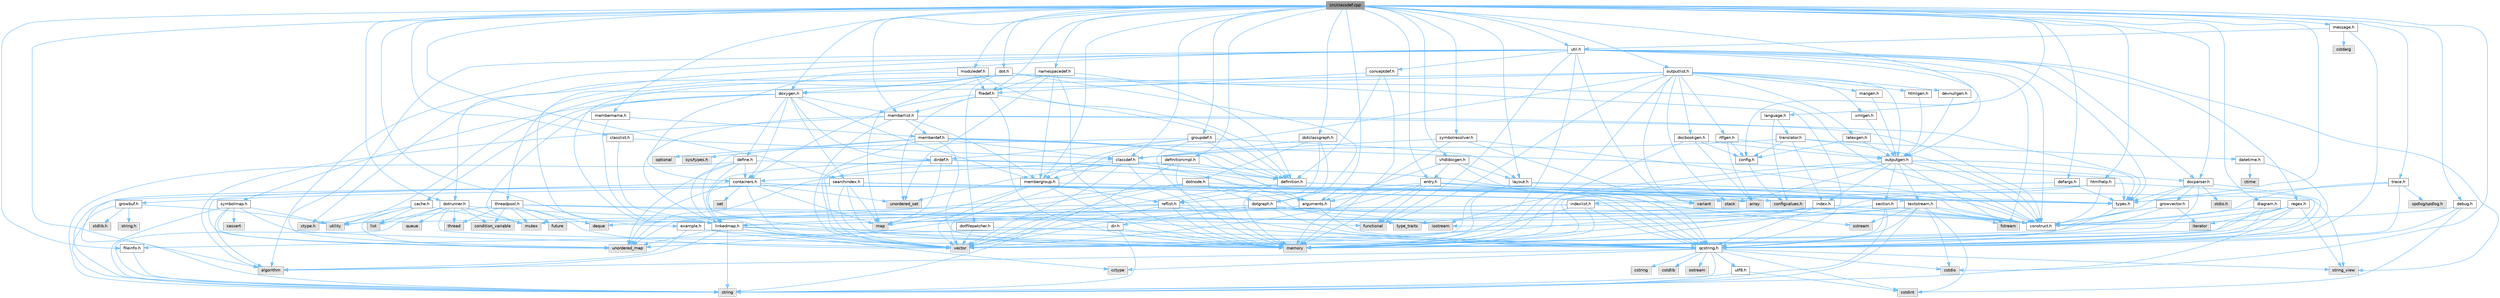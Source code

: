 digraph "src/classdef.cpp"
{
 // INTERACTIVE_SVG=YES
 // LATEX_PDF_SIZE
  bgcolor="transparent";
  edge [fontname=Helvetica,fontsize=10,labelfontname=Helvetica,labelfontsize=10];
  node [fontname=Helvetica,fontsize=10,shape=box,height=0.2,width=0.4];
  Node1 [id="Node000001",label="src/classdef.cpp",height=0.2,width=0.4,color="gray40", fillcolor="grey60", style="filled", fontcolor="black",tooltip=" "];
  Node1 -> Node2 [id="edge1_Node000001_Node000002",color="steelblue1",style="solid",tooltip=" "];
  Node2 [id="Node000002",label="cstdio",height=0.2,width=0.4,color="grey60", fillcolor="#E0E0E0", style="filled",tooltip=" "];
  Node1 -> Node3 [id="edge2_Node000001_Node000003",color="steelblue1",style="solid",tooltip=" "];
  Node3 [id="Node000003",label="algorithm",height=0.2,width=0.4,color="grey60", fillcolor="#E0E0E0", style="filled",tooltip=" "];
  Node1 -> Node4 [id="edge3_Node000001_Node000004",color="steelblue1",style="solid",tooltip=" "];
  Node4 [id="Node000004",label="types.h",height=0.2,width=0.4,color="grey40", fillcolor="white", style="filled",URL="$d9/d49/types_8h.html",tooltip="This file contains a number of basic enums and types."];
  Node4 -> Node5 [id="edge4_Node000004_Node000005",color="steelblue1",style="solid",tooltip=" "];
  Node5 [id="Node000005",label="qcstring.h",height=0.2,width=0.4,color="grey40", fillcolor="white", style="filled",URL="$d7/d5c/qcstring_8h.html",tooltip=" "];
  Node5 -> Node6 [id="edge5_Node000005_Node000006",color="steelblue1",style="solid",tooltip=" "];
  Node6 [id="Node000006",label="string",height=0.2,width=0.4,color="grey60", fillcolor="#E0E0E0", style="filled",tooltip=" "];
  Node5 -> Node7 [id="edge6_Node000005_Node000007",color="steelblue1",style="solid",tooltip=" "];
  Node7 [id="Node000007",label="string_view",height=0.2,width=0.4,color="grey60", fillcolor="#E0E0E0", style="filled",tooltip=" "];
  Node5 -> Node3 [id="edge7_Node000005_Node000003",color="steelblue1",style="solid",tooltip=" "];
  Node5 -> Node8 [id="edge8_Node000005_Node000008",color="steelblue1",style="solid",tooltip=" "];
  Node8 [id="Node000008",label="cctype",height=0.2,width=0.4,color="grey60", fillcolor="#E0E0E0", style="filled",tooltip=" "];
  Node5 -> Node9 [id="edge9_Node000005_Node000009",color="steelblue1",style="solid",tooltip=" "];
  Node9 [id="Node000009",label="cstring",height=0.2,width=0.4,color="grey60", fillcolor="#E0E0E0", style="filled",tooltip=" "];
  Node5 -> Node2 [id="edge10_Node000005_Node000002",color="steelblue1",style="solid",tooltip=" "];
  Node5 -> Node10 [id="edge11_Node000005_Node000010",color="steelblue1",style="solid",tooltip=" "];
  Node10 [id="Node000010",label="cstdlib",height=0.2,width=0.4,color="grey60", fillcolor="#E0E0E0", style="filled",tooltip=" "];
  Node5 -> Node11 [id="edge12_Node000005_Node000011",color="steelblue1",style="solid",tooltip=" "];
  Node11 [id="Node000011",label="cstdint",height=0.2,width=0.4,color="grey60", fillcolor="#E0E0E0", style="filled",tooltip=" "];
  Node5 -> Node12 [id="edge13_Node000005_Node000012",color="steelblue1",style="solid",tooltip=" "];
  Node12 [id="Node000012",label="ostream",height=0.2,width=0.4,color="grey60", fillcolor="#E0E0E0", style="filled",tooltip=" "];
  Node5 -> Node13 [id="edge14_Node000005_Node000013",color="steelblue1",style="solid",tooltip=" "];
  Node13 [id="Node000013",label="utf8.h",height=0.2,width=0.4,color="grey40", fillcolor="white", style="filled",URL="$db/d7c/utf8_8h.html",tooltip="Various UTF8 related helper functions."];
  Node13 -> Node11 [id="edge15_Node000013_Node000011",color="steelblue1",style="solid",tooltip=" "];
  Node13 -> Node6 [id="edge16_Node000013_Node000006",color="steelblue1",style="solid",tooltip=" "];
  Node1 -> Node14 [id="edge17_Node000001_Node000014",color="steelblue1",style="solid",tooltip=" "];
  Node14 [id="Node000014",label="classdef.h",height=0.2,width=0.4,color="grey40", fillcolor="white", style="filled",URL="$d1/da6/classdef_8h.html",tooltip=" "];
  Node14 -> Node15 [id="edge18_Node000014_Node000015",color="steelblue1",style="solid",tooltip=" "];
  Node15 [id="Node000015",label="memory",height=0.2,width=0.4,color="grey60", fillcolor="#E0E0E0", style="filled",tooltip=" "];
  Node14 -> Node16 [id="edge19_Node000014_Node000016",color="steelblue1",style="solid",tooltip=" "];
  Node16 [id="Node000016",label="vector",height=0.2,width=0.4,color="grey60", fillcolor="#E0E0E0", style="filled",tooltip=" "];
  Node14 -> Node17 [id="edge20_Node000014_Node000017",color="steelblue1",style="solid",tooltip=" "];
  Node17 [id="Node000017",label="unordered_set",height=0.2,width=0.4,color="grey60", fillcolor="#E0E0E0", style="filled",tooltip=" "];
  Node14 -> Node18 [id="edge21_Node000014_Node000018",color="steelblue1",style="solid",tooltip=" "];
  Node18 [id="Node000018",label="containers.h",height=0.2,width=0.4,color="grey40", fillcolor="white", style="filled",URL="$d5/d75/containers_8h.html",tooltip=" "];
  Node18 -> Node16 [id="edge22_Node000018_Node000016",color="steelblue1",style="solid",tooltip=" "];
  Node18 -> Node6 [id="edge23_Node000018_Node000006",color="steelblue1",style="solid",tooltip=" "];
  Node18 -> Node7 [id="edge24_Node000018_Node000007",color="steelblue1",style="solid",tooltip=" "];
  Node18 -> Node19 [id="edge25_Node000018_Node000019",color="steelblue1",style="solid",tooltip=" "];
  Node19 [id="Node000019",label="set",height=0.2,width=0.4,color="grey60", fillcolor="#E0E0E0", style="filled",tooltip=" "];
  Node18 -> Node20 [id="edge26_Node000018_Node000020",color="steelblue1",style="solid",tooltip=" "];
  Node20 [id="Node000020",label="map",height=0.2,width=0.4,color="grey60", fillcolor="#E0E0E0", style="filled",tooltip=" "];
  Node18 -> Node17 [id="edge27_Node000018_Node000017",color="steelblue1",style="solid",tooltip=" "];
  Node18 -> Node21 [id="edge28_Node000018_Node000021",color="steelblue1",style="solid",tooltip=" "];
  Node21 [id="Node000021",label="unordered_map",height=0.2,width=0.4,color="grey60", fillcolor="#E0E0E0", style="filled",tooltip=" "];
  Node18 -> Node22 [id="edge29_Node000018_Node000022",color="steelblue1",style="solid",tooltip=" "];
  Node22 [id="Node000022",label="stack",height=0.2,width=0.4,color="grey60", fillcolor="#E0E0E0", style="filled",tooltip=" "];
  Node14 -> Node23 [id="edge30_Node000014_Node000023",color="steelblue1",style="solid",tooltip=" "];
  Node23 [id="Node000023",label="definition.h",height=0.2,width=0.4,color="grey40", fillcolor="white", style="filled",URL="$df/da1/definition_8h.html",tooltip=" "];
  Node23 -> Node16 [id="edge31_Node000023_Node000016",color="steelblue1",style="solid",tooltip=" "];
  Node23 -> Node4 [id="edge32_Node000023_Node000004",color="steelblue1",style="solid",tooltip=" "];
  Node23 -> Node24 [id="edge33_Node000023_Node000024",color="steelblue1",style="solid",tooltip=" "];
  Node24 [id="Node000024",label="reflist.h",height=0.2,width=0.4,color="grey40", fillcolor="white", style="filled",URL="$d1/d02/reflist_8h.html",tooltip=" "];
  Node24 -> Node16 [id="edge34_Node000024_Node000016",color="steelblue1",style="solid",tooltip=" "];
  Node24 -> Node21 [id="edge35_Node000024_Node000021",color="steelblue1",style="solid",tooltip=" "];
  Node24 -> Node15 [id="edge36_Node000024_Node000015",color="steelblue1",style="solid",tooltip=" "];
  Node24 -> Node5 [id="edge37_Node000024_Node000005",color="steelblue1",style="solid",tooltip=" "];
  Node24 -> Node25 [id="edge38_Node000024_Node000025",color="steelblue1",style="solid",tooltip=" "];
  Node25 [id="Node000025",label="linkedmap.h",height=0.2,width=0.4,color="grey40", fillcolor="white", style="filled",URL="$da/de1/linkedmap_8h.html",tooltip=" "];
  Node25 -> Node21 [id="edge39_Node000025_Node000021",color="steelblue1",style="solid",tooltip=" "];
  Node25 -> Node16 [id="edge40_Node000025_Node000016",color="steelblue1",style="solid",tooltip=" "];
  Node25 -> Node15 [id="edge41_Node000025_Node000015",color="steelblue1",style="solid",tooltip=" "];
  Node25 -> Node6 [id="edge42_Node000025_Node000006",color="steelblue1",style="solid",tooltip=" "];
  Node25 -> Node3 [id="edge43_Node000025_Node000003",color="steelblue1",style="solid",tooltip=" "];
  Node25 -> Node8 [id="edge44_Node000025_Node000008",color="steelblue1",style="solid",tooltip=" "];
  Node25 -> Node5 [id="edge45_Node000025_Node000005",color="steelblue1",style="solid",tooltip=" "];
  Node24 -> Node26 [id="edge46_Node000024_Node000026",color="steelblue1",style="solid",tooltip=" "];
  Node26 [id="Node000026",label="construct.h",height=0.2,width=0.4,color="grey40", fillcolor="white", style="filled",URL="$d7/dfc/construct_8h.html",tooltip=" "];
  Node23 -> Node26 [id="edge47_Node000023_Node000026",color="steelblue1",style="solid",tooltip=" "];
  Node14 -> Node27 [id="edge48_Node000014_Node000027",color="steelblue1",style="solid",tooltip=" "];
  Node27 [id="Node000027",label="arguments.h",height=0.2,width=0.4,color="grey40", fillcolor="white", style="filled",URL="$df/d9b/arguments_8h.html",tooltip=" "];
  Node27 -> Node16 [id="edge49_Node000027_Node000016",color="steelblue1",style="solid",tooltip=" "];
  Node27 -> Node5 [id="edge50_Node000027_Node000005",color="steelblue1",style="solid",tooltip=" "];
  Node14 -> Node28 [id="edge51_Node000014_Node000028",color="steelblue1",style="solid",tooltip=" "];
  Node28 [id="Node000028",label="membergroup.h",height=0.2,width=0.4,color="grey40", fillcolor="white", style="filled",URL="$d9/d11/membergroup_8h.html",tooltip=" "];
  Node28 -> Node16 [id="edge52_Node000028_Node000016",color="steelblue1",style="solid",tooltip=" "];
  Node28 -> Node20 [id="edge53_Node000028_Node000020",color="steelblue1",style="solid",tooltip=" "];
  Node28 -> Node15 [id="edge54_Node000028_Node000015",color="steelblue1",style="solid",tooltip=" "];
  Node28 -> Node4 [id="edge55_Node000028_Node000004",color="steelblue1",style="solid",tooltip=" "];
  Node28 -> Node24 [id="edge56_Node000028_Node000024",color="steelblue1",style="solid",tooltip=" "];
  Node14 -> Node29 [id="edge57_Node000014_Node000029",color="steelblue1",style="solid",tooltip=" "];
  Node29 [id="Node000029",label="configvalues.h",height=0.2,width=0.4,color="grey60", fillcolor="#E0E0E0", style="filled",tooltip=" "];
  Node1 -> Node30 [id="edge58_Node000001_Node000030",color="steelblue1",style="solid",tooltip=" "];
  Node30 [id="Node000030",label="classlist.h",height=0.2,width=0.4,color="grey40", fillcolor="white", style="filled",URL="$d2/df8/classlist_8h.html",tooltip=" "];
  Node30 -> Node25 [id="edge59_Node000030_Node000025",color="steelblue1",style="solid",tooltip=" "];
  Node30 -> Node14 [id="edge60_Node000030_Node000014",color="steelblue1",style="solid",tooltip=" "];
  Node1 -> Node31 [id="edge61_Node000001_Node000031",color="steelblue1",style="solid",tooltip=" "];
  Node31 [id="Node000031",label="entry.h",height=0.2,width=0.4,color="grey40", fillcolor="white", style="filled",URL="$d1/dc6/entry_8h.html",tooltip=" "];
  Node31 -> Node16 [id="edge62_Node000031_Node000016",color="steelblue1",style="solid",tooltip=" "];
  Node31 -> Node15 [id="edge63_Node000031_Node000015",color="steelblue1",style="solid",tooltip=" "];
  Node31 -> Node32 [id="edge64_Node000031_Node000032",color="steelblue1",style="solid",tooltip=" "];
  Node32 [id="Node000032",label="sstream",height=0.2,width=0.4,color="grey60", fillcolor="#E0E0E0", style="filled",tooltip=" "];
  Node31 -> Node33 [id="edge65_Node000031_Node000033",color="steelblue1",style="solid",tooltip=" "];
  Node33 [id="Node000033",label="functional",height=0.2,width=0.4,color="grey60", fillcolor="#E0E0E0", style="filled",tooltip=" "];
  Node31 -> Node4 [id="edge66_Node000031_Node000004",color="steelblue1",style="solid",tooltip=" "];
  Node31 -> Node27 [id="edge67_Node000031_Node000027",color="steelblue1",style="solid",tooltip=" "];
  Node31 -> Node24 [id="edge68_Node000031_Node000024",color="steelblue1",style="solid",tooltip=" "];
  Node31 -> Node34 [id="edge69_Node000031_Node000034",color="steelblue1",style="solid",tooltip=" "];
  Node34 [id="Node000034",label="textstream.h",height=0.2,width=0.4,color="grey40", fillcolor="white", style="filled",URL="$d4/d7d/textstream_8h.html",tooltip=" "];
  Node34 -> Node6 [id="edge70_Node000034_Node000006",color="steelblue1",style="solid",tooltip=" "];
  Node34 -> Node35 [id="edge71_Node000034_Node000035",color="steelblue1",style="solid",tooltip=" "];
  Node35 [id="Node000035",label="iostream",height=0.2,width=0.4,color="grey60", fillcolor="#E0E0E0", style="filled",tooltip=" "];
  Node34 -> Node32 [id="edge72_Node000034_Node000032",color="steelblue1",style="solid",tooltip=" "];
  Node34 -> Node11 [id="edge73_Node000034_Node000011",color="steelblue1",style="solid",tooltip=" "];
  Node34 -> Node2 [id="edge74_Node000034_Node000002",color="steelblue1",style="solid",tooltip=" "];
  Node34 -> Node36 [id="edge75_Node000034_Node000036",color="steelblue1",style="solid",tooltip=" "];
  Node36 [id="Node000036",label="fstream",height=0.2,width=0.4,color="grey60", fillcolor="#E0E0E0", style="filled",tooltip=" "];
  Node34 -> Node37 [id="edge76_Node000034_Node000037",color="steelblue1",style="solid",tooltip=" "];
  Node37 [id="Node000037",label="type_traits",height=0.2,width=0.4,color="grey60", fillcolor="#E0E0E0", style="filled",tooltip=" "];
  Node34 -> Node5 [id="edge77_Node000034_Node000005",color="steelblue1",style="solid",tooltip=" "];
  Node34 -> Node26 [id="edge78_Node000034_Node000026",color="steelblue1",style="solid",tooltip=" "];
  Node31 -> Node29 [id="edge79_Node000031_Node000029",color="steelblue1",style="solid",tooltip=" "];
  Node1 -> Node38 [id="edge80_Node000001_Node000038",color="steelblue1",style="solid",tooltip=" "];
  Node38 [id="Node000038",label="doxygen.h",height=0.2,width=0.4,color="grey40", fillcolor="white", style="filled",URL="$d1/da1/doxygen_8h.html",tooltip=" "];
  Node38 -> Node39 [id="edge81_Node000038_Node000039",color="steelblue1",style="solid",tooltip=" "];
  Node39 [id="Node000039",label="mutex",height=0.2,width=0.4,color="grey60", fillcolor="#E0E0E0", style="filled",tooltip=" "];
  Node38 -> Node18 [id="edge82_Node000038_Node000018",color="steelblue1",style="solid",tooltip=" "];
  Node38 -> Node28 [id="edge83_Node000038_Node000028",color="steelblue1",style="solid",tooltip=" "];
  Node38 -> Node40 [id="edge84_Node000038_Node000040",color="steelblue1",style="solid",tooltip=" "];
  Node40 [id="Node000040",label="dirdef.h",height=0.2,width=0.4,color="grey40", fillcolor="white", style="filled",URL="$d6/d15/dirdef_8h.html",tooltip=" "];
  Node40 -> Node16 [id="edge85_Node000040_Node000016",color="steelblue1",style="solid",tooltip=" "];
  Node40 -> Node20 [id="edge86_Node000040_Node000020",color="steelblue1",style="solid",tooltip=" "];
  Node40 -> Node5 [id="edge87_Node000040_Node000005",color="steelblue1",style="solid",tooltip=" "];
  Node40 -> Node25 [id="edge88_Node000040_Node000025",color="steelblue1",style="solid",tooltip=" "];
  Node40 -> Node23 [id="edge89_Node000040_Node000023",color="steelblue1",style="solid",tooltip=" "];
  Node38 -> Node41 [id="edge90_Node000038_Node000041",color="steelblue1",style="solid",tooltip=" "];
  Node41 [id="Node000041",label="memberlist.h",height=0.2,width=0.4,color="grey40", fillcolor="white", style="filled",URL="$dd/d78/memberlist_8h.html",tooltip=" "];
  Node41 -> Node16 [id="edge91_Node000041_Node000016",color="steelblue1",style="solid",tooltip=" "];
  Node41 -> Node3 [id="edge92_Node000041_Node000003",color="steelblue1",style="solid",tooltip=" "];
  Node41 -> Node42 [id="edge93_Node000041_Node000042",color="steelblue1",style="solid",tooltip=" "];
  Node42 [id="Node000042",label="memberdef.h",height=0.2,width=0.4,color="grey40", fillcolor="white", style="filled",URL="$d4/d46/memberdef_8h.html",tooltip=" "];
  Node42 -> Node16 [id="edge94_Node000042_Node000016",color="steelblue1",style="solid",tooltip=" "];
  Node42 -> Node15 [id="edge95_Node000042_Node000015",color="steelblue1",style="solid",tooltip=" "];
  Node42 -> Node43 [id="edge96_Node000042_Node000043",color="steelblue1",style="solid",tooltip=" "];
  Node43 [id="Node000043",label="optional",height=0.2,width=0.4,color="grey60", fillcolor="#E0E0E0", style="filled",tooltip=" "];
  Node42 -> Node44 [id="edge97_Node000042_Node000044",color="steelblue1",style="solid",tooltip=" "];
  Node44 [id="Node000044",label="sys/types.h",height=0.2,width=0.4,color="grey60", fillcolor="#E0E0E0", style="filled",tooltip=" "];
  Node42 -> Node4 [id="edge98_Node000042_Node000004",color="steelblue1",style="solid",tooltip=" "];
  Node42 -> Node23 [id="edge99_Node000042_Node000023",color="steelblue1",style="solid",tooltip=" "];
  Node42 -> Node27 [id="edge100_Node000042_Node000027",color="steelblue1",style="solid",tooltip=" "];
  Node42 -> Node14 [id="edge101_Node000042_Node000014",color="steelblue1",style="solid",tooltip=" "];
  Node41 -> Node25 [id="edge102_Node000041_Node000025",color="steelblue1",style="solid",tooltip=" "];
  Node41 -> Node4 [id="edge103_Node000041_Node000004",color="steelblue1",style="solid",tooltip=" "];
  Node41 -> Node28 [id="edge104_Node000041_Node000028",color="steelblue1",style="solid",tooltip=" "];
  Node41 -> Node26 [id="edge105_Node000041_Node000026",color="steelblue1",style="solid",tooltip=" "];
  Node38 -> Node45 [id="edge106_Node000038_Node000045",color="steelblue1",style="solid",tooltip=" "];
  Node45 [id="Node000045",label="define.h",height=0.2,width=0.4,color="grey40", fillcolor="white", style="filled",URL="$df/d67/define_8h.html",tooltip=" "];
  Node45 -> Node16 [id="edge107_Node000045_Node000016",color="steelblue1",style="solid",tooltip=" "];
  Node45 -> Node15 [id="edge108_Node000045_Node000015",color="steelblue1",style="solid",tooltip=" "];
  Node45 -> Node6 [id="edge109_Node000045_Node000006",color="steelblue1",style="solid",tooltip=" "];
  Node45 -> Node21 [id="edge110_Node000045_Node000021",color="steelblue1",style="solid",tooltip=" "];
  Node45 -> Node5 [id="edge111_Node000045_Node000005",color="steelblue1",style="solid",tooltip=" "];
  Node45 -> Node18 [id="edge112_Node000045_Node000018",color="steelblue1",style="solid",tooltip=" "];
  Node38 -> Node46 [id="edge113_Node000038_Node000046",color="steelblue1",style="solid",tooltip=" "];
  Node46 [id="Node000046",label="cache.h",height=0.2,width=0.4,color="grey40", fillcolor="white", style="filled",URL="$d3/d26/cache_8h.html",tooltip=" "];
  Node46 -> Node47 [id="edge114_Node000046_Node000047",color="steelblue1",style="solid",tooltip=" "];
  Node47 [id="Node000047",label="list",height=0.2,width=0.4,color="grey60", fillcolor="#E0E0E0", style="filled",tooltip=" "];
  Node46 -> Node21 [id="edge115_Node000046_Node000021",color="steelblue1",style="solid",tooltip=" "];
  Node46 -> Node39 [id="edge116_Node000046_Node000039",color="steelblue1",style="solid",tooltip=" "];
  Node46 -> Node48 [id="edge117_Node000046_Node000048",color="steelblue1",style="solid",tooltip=" "];
  Node48 [id="Node000048",label="utility",height=0.2,width=0.4,color="grey60", fillcolor="#E0E0E0", style="filled",tooltip=" "];
  Node46 -> Node49 [id="edge118_Node000046_Node000049",color="steelblue1",style="solid",tooltip=" "];
  Node49 [id="Node000049",label="ctype.h",height=0.2,width=0.4,color="grey60", fillcolor="#E0E0E0", style="filled",tooltip=" "];
  Node38 -> Node50 [id="edge119_Node000038_Node000050",color="steelblue1",style="solid",tooltip=" "];
  Node50 [id="Node000050",label="symbolmap.h",height=0.2,width=0.4,color="grey40", fillcolor="white", style="filled",URL="$d7/ddd/symbolmap_8h.html",tooltip=" "];
  Node50 -> Node3 [id="edge120_Node000050_Node000003",color="steelblue1",style="solid",tooltip=" "];
  Node50 -> Node21 [id="edge121_Node000050_Node000021",color="steelblue1",style="solid",tooltip=" "];
  Node50 -> Node16 [id="edge122_Node000050_Node000016",color="steelblue1",style="solid",tooltip=" "];
  Node50 -> Node6 [id="edge123_Node000050_Node000006",color="steelblue1",style="solid",tooltip=" "];
  Node50 -> Node48 [id="edge124_Node000050_Node000048",color="steelblue1",style="solid",tooltip=" "];
  Node50 -> Node51 [id="edge125_Node000050_Node000051",color="steelblue1",style="solid",tooltip=" "];
  Node51 [id="Node000051",label="cassert",height=0.2,width=0.4,color="grey60", fillcolor="#E0E0E0", style="filled",tooltip=" "];
  Node38 -> Node52 [id="edge126_Node000038_Node000052",color="steelblue1",style="solid",tooltip=" "];
  Node52 [id="Node000052",label="searchindex.h",height=0.2,width=0.4,color="grey40", fillcolor="white", style="filled",URL="$de/d07/searchindex_8h.html",tooltip="Web server based search engine."];
  Node52 -> Node15 [id="edge127_Node000052_Node000015",color="steelblue1",style="solid",tooltip=" "];
  Node52 -> Node16 [id="edge128_Node000052_Node000016",color="steelblue1",style="solid",tooltip=" "];
  Node52 -> Node20 [id="edge129_Node000052_Node000020",color="steelblue1",style="solid",tooltip=" "];
  Node52 -> Node21 [id="edge130_Node000052_Node000021",color="steelblue1",style="solid",tooltip=" "];
  Node52 -> Node6 [id="edge131_Node000052_Node000006",color="steelblue1",style="solid",tooltip=" "];
  Node52 -> Node53 [id="edge132_Node000052_Node000053",color="steelblue1",style="solid",tooltip=" "];
  Node53 [id="Node000053",label="array",height=0.2,width=0.4,color="grey60", fillcolor="#E0E0E0", style="filled",tooltip=" "];
  Node52 -> Node54 [id="edge133_Node000052_Node000054",color="steelblue1",style="solid",tooltip=" "];
  Node54 [id="Node000054",label="variant",height=0.2,width=0.4,color="grey60", fillcolor="#E0E0E0", style="filled",tooltip=" "];
  Node52 -> Node5 [id="edge134_Node000052_Node000005",color="steelblue1",style="solid",tooltip=" "];
  Node52 -> Node55 [id="edge135_Node000052_Node000055",color="steelblue1",style="solid",tooltip=" "];
  Node55 [id="Node000055",label="growbuf.h",height=0.2,width=0.4,color="grey40", fillcolor="white", style="filled",URL="$dd/d72/growbuf_8h.html",tooltip=" "];
  Node55 -> Node48 [id="edge136_Node000055_Node000048",color="steelblue1",style="solid",tooltip=" "];
  Node55 -> Node56 [id="edge137_Node000055_Node000056",color="steelblue1",style="solid",tooltip=" "];
  Node56 [id="Node000056",label="stdlib.h",height=0.2,width=0.4,color="grey60", fillcolor="#E0E0E0", style="filled",tooltip=" "];
  Node55 -> Node57 [id="edge138_Node000055_Node000057",color="steelblue1",style="solid",tooltip=" "];
  Node57 [id="Node000057",label="string.h",height=0.2,width=0.4,color="grey60", fillcolor="#E0E0E0", style="filled",tooltip=" "];
  Node55 -> Node6 [id="edge139_Node000055_Node000006",color="steelblue1",style="solid",tooltip=" "];
  Node1 -> Node58 [id="edge140_Node000001_Node000058",color="steelblue1",style="solid",tooltip=" "];
  Node58 [id="Node000058",label="membername.h",height=0.2,width=0.4,color="grey40", fillcolor="white", style="filled",URL="$d7/dfc/membername_8h.html",tooltip=" "];
  Node58 -> Node42 [id="edge141_Node000058_Node000042",color="steelblue1",style="solid",tooltip=" "];
  Node58 -> Node25 [id="edge142_Node000058_Node000025",color="steelblue1",style="solid",tooltip=" "];
  Node1 -> Node59 [id="edge143_Node000001_Node000059",color="steelblue1",style="solid",tooltip=" "];
  Node59 [id="Node000059",label="message.h",height=0.2,width=0.4,color="grey40", fillcolor="white", style="filled",URL="$d2/d0d/message_8h.html",tooltip=" "];
  Node59 -> Node60 [id="edge144_Node000059_Node000060",color="steelblue1",style="solid",tooltip=" "];
  Node60 [id="Node000060",label="cstdarg",height=0.2,width=0.4,color="grey60", fillcolor="#E0E0E0", style="filled",tooltip=" "];
  Node59 -> Node5 [id="edge145_Node000059_Node000005",color="steelblue1",style="solid",tooltip=" "];
  Node59 -> Node61 [id="edge146_Node000059_Node000061",color="steelblue1",style="solid",tooltip=" "];
  Node61 [id="Node000061",label="util.h",height=0.2,width=0.4,color="grey40", fillcolor="white", style="filled",URL="$d8/d3c/util_8h.html",tooltip="A bunch of utility functions."];
  Node61 -> Node15 [id="edge147_Node000061_Node000015",color="steelblue1",style="solid",tooltip=" "];
  Node61 -> Node21 [id="edge148_Node000061_Node000021",color="steelblue1",style="solid",tooltip=" "];
  Node61 -> Node3 [id="edge149_Node000061_Node000003",color="steelblue1",style="solid",tooltip=" "];
  Node61 -> Node33 [id="edge150_Node000061_Node000033",color="steelblue1",style="solid",tooltip=" "];
  Node61 -> Node36 [id="edge151_Node000061_Node000036",color="steelblue1",style="solid",tooltip=" "];
  Node61 -> Node54 [id="edge152_Node000061_Node000054",color="steelblue1",style="solid",tooltip=" "];
  Node61 -> Node7 [id="edge153_Node000061_Node000007",color="steelblue1",style="solid",tooltip=" "];
  Node61 -> Node49 [id="edge154_Node000061_Node000049",color="steelblue1",style="solid",tooltip=" "];
  Node61 -> Node4 [id="edge155_Node000061_Node000004",color="steelblue1",style="solid",tooltip=" "];
  Node61 -> Node62 [id="edge156_Node000061_Node000062",color="steelblue1",style="solid",tooltip=" "];
  Node62 [id="Node000062",label="docparser.h",height=0.2,width=0.4,color="grey40", fillcolor="white", style="filled",URL="$de/d9c/docparser_8h.html",tooltip=" "];
  Node62 -> Node63 [id="edge157_Node000062_Node000063",color="steelblue1",style="solid",tooltip=" "];
  Node63 [id="Node000063",label="stdio.h",height=0.2,width=0.4,color="grey60", fillcolor="#E0E0E0", style="filled",tooltip=" "];
  Node62 -> Node15 [id="edge158_Node000062_Node000015",color="steelblue1",style="solid",tooltip=" "];
  Node62 -> Node5 [id="edge159_Node000062_Node000005",color="steelblue1",style="solid",tooltip=" "];
  Node62 -> Node64 [id="edge160_Node000062_Node000064",color="steelblue1",style="solid",tooltip=" "];
  Node64 [id="Node000064",label="growvector.h",height=0.2,width=0.4,color="grey40", fillcolor="white", style="filled",URL="$d7/d50/growvector_8h.html",tooltip=" "];
  Node64 -> Node16 [id="edge161_Node000064_Node000016",color="steelblue1",style="solid",tooltip=" "];
  Node64 -> Node15 [id="edge162_Node000064_Node000015",color="steelblue1",style="solid",tooltip=" "];
  Node64 -> Node65 [id="edge163_Node000064_Node000065",color="steelblue1",style="solid",tooltip=" "];
  Node65 [id="Node000065",label="iterator",height=0.2,width=0.4,color="grey60", fillcolor="#E0E0E0", style="filled",tooltip=" "];
  Node64 -> Node26 [id="edge164_Node000064_Node000026",color="steelblue1",style="solid",tooltip=" "];
  Node62 -> Node26 [id="edge165_Node000062_Node000026",color="steelblue1",style="solid",tooltip=" "];
  Node62 -> Node4 [id="edge166_Node000062_Node000004",color="steelblue1",style="solid",tooltip=" "];
  Node61 -> Node18 [id="edge167_Node000061_Node000018",color="steelblue1",style="solid",tooltip=" "];
  Node61 -> Node66 [id="edge168_Node000061_Node000066",color="steelblue1",style="solid",tooltip=" "];
  Node66 [id="Node000066",label="outputgen.h",height=0.2,width=0.4,color="grey40", fillcolor="white", style="filled",URL="$df/d06/outputgen_8h.html",tooltip=" "];
  Node66 -> Node15 [id="edge169_Node000066_Node000015",color="steelblue1",style="solid",tooltip=" "];
  Node66 -> Node22 [id="edge170_Node000066_Node000022",color="steelblue1",style="solid",tooltip=" "];
  Node66 -> Node35 [id="edge171_Node000066_Node000035",color="steelblue1",style="solid",tooltip=" "];
  Node66 -> Node36 [id="edge172_Node000066_Node000036",color="steelblue1",style="solid",tooltip=" "];
  Node66 -> Node4 [id="edge173_Node000066_Node000004",color="steelblue1",style="solid",tooltip=" "];
  Node66 -> Node67 [id="edge174_Node000066_Node000067",color="steelblue1",style="solid",tooltip=" "];
  Node67 [id="Node000067",label="index.h",height=0.2,width=0.4,color="grey40", fillcolor="white", style="filled",URL="$d1/db5/index_8h.html",tooltip=" "];
  Node67 -> Node15 [id="edge175_Node000067_Node000015",color="steelblue1",style="solid",tooltip=" "];
  Node67 -> Node16 [id="edge176_Node000067_Node000016",color="steelblue1",style="solid",tooltip=" "];
  Node67 -> Node20 [id="edge177_Node000067_Node000020",color="steelblue1",style="solid",tooltip=" "];
  Node67 -> Node5 [id="edge178_Node000067_Node000005",color="steelblue1",style="solid",tooltip=" "];
  Node67 -> Node26 [id="edge179_Node000067_Node000026",color="steelblue1",style="solid",tooltip=" "];
  Node66 -> Node68 [id="edge180_Node000066_Node000068",color="steelblue1",style="solid",tooltip=" "];
  Node68 [id="Node000068",label="section.h",height=0.2,width=0.4,color="grey40", fillcolor="white", style="filled",URL="$d1/d2a/section_8h.html",tooltip=" "];
  Node68 -> Node6 [id="edge181_Node000068_Node000006",color="steelblue1",style="solid",tooltip=" "];
  Node68 -> Node21 [id="edge182_Node000068_Node000021",color="steelblue1",style="solid",tooltip=" "];
  Node68 -> Node5 [id="edge183_Node000068_Node000005",color="steelblue1",style="solid",tooltip=" "];
  Node68 -> Node25 [id="edge184_Node000068_Node000025",color="steelblue1",style="solid",tooltip=" "];
  Node68 -> Node26 [id="edge185_Node000068_Node000026",color="steelblue1",style="solid",tooltip=" "];
  Node66 -> Node34 [id="edge186_Node000066_Node000034",color="steelblue1",style="solid",tooltip=" "];
  Node66 -> Node62 [id="edge187_Node000066_Node000062",color="steelblue1",style="solid",tooltip=" "];
  Node66 -> Node26 [id="edge188_Node000066_Node000026",color="steelblue1",style="solid",tooltip=" "];
  Node61 -> Node69 [id="edge189_Node000061_Node000069",color="steelblue1",style="solid",tooltip=" "];
  Node69 [id="Node000069",label="regex.h",height=0.2,width=0.4,color="grey40", fillcolor="white", style="filled",URL="$d1/d21/regex_8h.html",tooltip=" "];
  Node69 -> Node15 [id="edge190_Node000069_Node000015",color="steelblue1",style="solid",tooltip=" "];
  Node69 -> Node6 [id="edge191_Node000069_Node000006",color="steelblue1",style="solid",tooltip=" "];
  Node69 -> Node7 [id="edge192_Node000069_Node000007",color="steelblue1",style="solid",tooltip=" "];
  Node69 -> Node16 [id="edge193_Node000069_Node000016",color="steelblue1",style="solid",tooltip=" "];
  Node69 -> Node65 [id="edge194_Node000069_Node000065",color="steelblue1",style="solid",tooltip=" "];
  Node69 -> Node26 [id="edge195_Node000069_Node000026",color="steelblue1",style="solid",tooltip=" "];
  Node61 -> Node70 [id="edge196_Node000061_Node000070",color="steelblue1",style="solid",tooltip=" "];
  Node70 [id="Node000070",label="conceptdef.h",height=0.2,width=0.4,color="grey40", fillcolor="white", style="filled",URL="$da/df1/conceptdef_8h.html",tooltip=" "];
  Node70 -> Node15 [id="edge197_Node000070_Node000015",color="steelblue1",style="solid",tooltip=" "];
  Node70 -> Node23 [id="edge198_Node000070_Node000023",color="steelblue1",style="solid",tooltip=" "];
  Node70 -> Node71 [id="edge199_Node000070_Node000071",color="steelblue1",style="solid",tooltip=" "];
  Node71 [id="Node000071",label="filedef.h",height=0.2,width=0.4,color="grey40", fillcolor="white", style="filled",URL="$d4/d3a/filedef_8h.html",tooltip=" "];
  Node71 -> Node15 [id="edge200_Node000071_Node000015",color="steelblue1",style="solid",tooltip=" "];
  Node71 -> Node17 [id="edge201_Node000071_Node000017",color="steelblue1",style="solid",tooltip=" "];
  Node71 -> Node23 [id="edge202_Node000071_Node000023",color="steelblue1",style="solid",tooltip=" "];
  Node71 -> Node41 [id="edge203_Node000071_Node000041",color="steelblue1",style="solid",tooltip=" "];
  Node71 -> Node18 [id="edge204_Node000071_Node000018",color="steelblue1",style="solid",tooltip=" "];
  Node61 -> Node26 [id="edge205_Node000061_Node000026",color="steelblue1",style="solid",tooltip=" "];
  Node1 -> Node72 [id="edge206_Node000001_Node000072",color="steelblue1",style="solid",tooltip=" "];
  Node72 [id="Node000072",label="config.h",height=0.2,width=0.4,color="grey40", fillcolor="white", style="filled",URL="$db/d16/config_8h.html",tooltip=" "];
  Node72 -> Node29 [id="edge207_Node000072_Node000029",color="steelblue1",style="solid",tooltip=" "];
  Node1 -> Node61 [id="edge208_Node000001_Node000061",color="steelblue1",style="solid",tooltip=" "];
  Node1 -> Node73 [id="edge209_Node000001_Node000073",color="steelblue1",style="solid",tooltip=" "];
  Node73 [id="Node000073",label="diagram.h",height=0.2,width=0.4,color="grey40", fillcolor="white", style="filled",URL="$d9/d1b/diagram_8h.html",tooltip=" "];
  Node73 -> Node15 [id="edge210_Node000073_Node000015",color="steelblue1",style="solid",tooltip=" "];
  Node73 -> Node5 [id="edge211_Node000073_Node000005",color="steelblue1",style="solid",tooltip=" "];
  Node73 -> Node26 [id="edge212_Node000073_Node000026",color="steelblue1",style="solid",tooltip=" "];
  Node1 -> Node74 [id="edge213_Node000001_Node000074",color="steelblue1",style="solid",tooltip=" "];
  Node74 [id="Node000074",label="language.h",height=0.2,width=0.4,color="grey40", fillcolor="white", style="filled",URL="$d8/dce/language_8h.html",tooltip=" "];
  Node74 -> Node75 [id="edge214_Node000074_Node000075",color="steelblue1",style="solid",tooltip=" "];
  Node75 [id="Node000075",label="translator.h",height=0.2,width=0.4,color="grey40", fillcolor="white", style="filled",URL="$d9/df1/translator_8h.html",tooltip=" "];
  Node75 -> Node14 [id="edge215_Node000075_Node000014",color="steelblue1",style="solid",tooltip=" "];
  Node75 -> Node72 [id="edge216_Node000075_Node000072",color="steelblue1",style="solid",tooltip=" "];
  Node75 -> Node76 [id="edge217_Node000075_Node000076",color="steelblue1",style="solid",tooltip=" "];
  Node76 [id="Node000076",label="datetime.h",height=0.2,width=0.4,color="grey40", fillcolor="white", style="filled",URL="$de/d1b/datetime_8h.html",tooltip=" "];
  Node76 -> Node77 [id="edge218_Node000076_Node000077",color="steelblue1",style="solid",tooltip=" "];
  Node77 [id="Node000077",label="ctime",height=0.2,width=0.4,color="grey60", fillcolor="#E0E0E0", style="filled",tooltip=" "];
  Node76 -> Node5 [id="edge219_Node000076_Node000005",color="steelblue1",style="solid",tooltip=" "];
  Node75 -> Node67 [id="edge220_Node000075_Node000067",color="steelblue1",style="solid",tooltip=" "];
  Node75 -> Node26 [id="edge221_Node000075_Node000026",color="steelblue1",style="solid",tooltip=" "];
  Node74 -> Node29 [id="edge222_Node000074_Node000029",color="steelblue1",style="solid",tooltip=" "];
  Node1 -> Node78 [id="edge223_Node000001_Node000078",color="steelblue1",style="solid",tooltip=" "];
  Node78 [id="Node000078",label="htmlhelp.h",height=0.2,width=0.4,color="grey40", fillcolor="white", style="filled",URL="$d8/dc3/htmlhelp_8h.html",tooltip=" "];
  Node78 -> Node15 [id="edge224_Node000078_Node000015",color="steelblue1",style="solid",tooltip=" "];
  Node78 -> Node5 [id="edge225_Node000078_Node000005",color="steelblue1",style="solid",tooltip=" "];
  Node78 -> Node26 [id="edge226_Node000078_Node000026",color="steelblue1",style="solid",tooltip=" "];
  Node78 -> Node79 [id="edge227_Node000078_Node000079",color="steelblue1",style="solid",tooltip=" "];
  Node79 [id="Node000079",label="indexlist.h",height=0.2,width=0.4,color="grey40", fillcolor="white", style="filled",URL="$d5/d61/indexlist_8h.html",tooltip=" "];
  Node79 -> Node48 [id="edge228_Node000079_Node000048",color="steelblue1",style="solid",tooltip=" "];
  Node79 -> Node16 [id="edge229_Node000079_Node000016",color="steelblue1",style="solid",tooltip=" "];
  Node79 -> Node15 [id="edge230_Node000079_Node000015",color="steelblue1",style="solid",tooltip=" "];
  Node79 -> Node39 [id="edge231_Node000079_Node000039",color="steelblue1",style="solid",tooltip=" "];
  Node79 -> Node5 [id="edge232_Node000079_Node000005",color="steelblue1",style="solid",tooltip=" "];
  Node79 -> Node26 [id="edge233_Node000079_Node000026",color="steelblue1",style="solid",tooltip=" "];
  Node1 -> Node80 [id="edge234_Node000001_Node000080",color="steelblue1",style="solid",tooltip=" "];
  Node80 [id="Node000080",label="example.h",height=0.2,width=0.4,color="grey40", fillcolor="white", style="filled",URL="$df/d24/example_8h.html",tooltip=" "];
  Node80 -> Node3 [id="edge235_Node000080_Node000003",color="steelblue1",style="solid",tooltip=" "];
  Node80 -> Node16 [id="edge236_Node000080_Node000016",color="steelblue1",style="solid",tooltip=" "];
  Node80 -> Node5 [id="edge237_Node000080_Node000005",color="steelblue1",style="solid",tooltip=" "];
  Node1 -> Node81 [id="edge238_Node000001_Node000081",color="steelblue1",style="solid",tooltip=" "];
  Node81 [id="Node000081",label="outputlist.h",height=0.2,width=0.4,color="grey40", fillcolor="white", style="filled",URL="$d2/db9/outputlist_8h.html",tooltip=" "];
  Node81 -> Node48 [id="edge239_Node000081_Node000048",color="steelblue1",style="solid",tooltip=" "];
  Node81 -> Node16 [id="edge240_Node000081_Node000016",color="steelblue1",style="solid",tooltip=" "];
  Node81 -> Node15 [id="edge241_Node000081_Node000015",color="steelblue1",style="solid",tooltip=" "];
  Node81 -> Node54 [id="edge242_Node000081_Node000054",color="steelblue1",style="solid",tooltip=" "];
  Node81 -> Node22 [id="edge243_Node000081_Node000022",color="steelblue1",style="solid",tooltip=" "];
  Node81 -> Node33 [id="edge244_Node000081_Node000033",color="steelblue1",style="solid",tooltip=" "];
  Node81 -> Node66 [id="edge245_Node000081_Node000066",color="steelblue1",style="solid",tooltip=" "];
  Node81 -> Node38 [id="edge246_Node000081_Node000038",color="steelblue1",style="solid",tooltip=" "];
  Node81 -> Node82 [id="edge247_Node000081_Node000082",color="steelblue1",style="solid",tooltip=" "];
  Node82 [id="Node000082",label="htmlgen.h",height=0.2,width=0.4,color="grey40", fillcolor="white", style="filled",URL="$d8/d56/htmlgen_8h.html",tooltip=" "];
  Node82 -> Node66 [id="edge248_Node000082_Node000066",color="steelblue1",style="solid",tooltip=" "];
  Node81 -> Node83 [id="edge249_Node000081_Node000083",color="steelblue1",style="solid",tooltip=" "];
  Node83 [id="Node000083",label="latexgen.h",height=0.2,width=0.4,color="grey40", fillcolor="white", style="filled",URL="$d6/d9c/latexgen_8h.html",tooltip=" "];
  Node83 -> Node72 [id="edge250_Node000083_Node000072",color="steelblue1",style="solid",tooltip=" "];
  Node83 -> Node66 [id="edge251_Node000083_Node000066",color="steelblue1",style="solid",tooltip=" "];
  Node81 -> Node84 [id="edge252_Node000081_Node000084",color="steelblue1",style="solid",tooltip=" "];
  Node84 [id="Node000084",label="rtfgen.h",height=0.2,width=0.4,color="grey40", fillcolor="white", style="filled",URL="$d4/daa/rtfgen_8h.html",tooltip=" "];
  Node84 -> Node53 [id="edge253_Node000084_Node000053",color="steelblue1",style="solid",tooltip=" "];
  Node84 -> Node72 [id="edge254_Node000084_Node000072",color="steelblue1",style="solid",tooltip=" "];
  Node84 -> Node66 [id="edge255_Node000084_Node000066",color="steelblue1",style="solid",tooltip=" "];
  Node81 -> Node85 [id="edge256_Node000081_Node000085",color="steelblue1",style="solid",tooltip=" "];
  Node85 [id="Node000085",label="mangen.h",height=0.2,width=0.4,color="grey40", fillcolor="white", style="filled",URL="$da/dc0/mangen_8h.html",tooltip=" "];
  Node85 -> Node66 [id="edge257_Node000085_Node000066",color="steelblue1",style="solid",tooltip=" "];
  Node81 -> Node86 [id="edge258_Node000081_Node000086",color="steelblue1",style="solid",tooltip=" "];
  Node86 [id="Node000086",label="docbookgen.h",height=0.2,width=0.4,color="grey40", fillcolor="white", style="filled",URL="$de/dea/docbookgen_8h.html",tooltip=" "];
  Node86 -> Node15 [id="edge259_Node000086_Node000015",color="steelblue1",style="solid",tooltip=" "];
  Node86 -> Node53 [id="edge260_Node000086_Node000053",color="steelblue1",style="solid",tooltip=" "];
  Node86 -> Node72 [id="edge261_Node000086_Node000072",color="steelblue1",style="solid",tooltip=" "];
  Node86 -> Node66 [id="edge262_Node000086_Node000066",color="steelblue1",style="solid",tooltip=" "];
  Node81 -> Node87 [id="edge263_Node000081_Node000087",color="steelblue1",style="solid",tooltip=" "];
  Node87 [id="Node000087",label="xmlgen.h",height=0.2,width=0.4,color="grey40", fillcolor="white", style="filled",URL="$d9/d67/xmlgen_8h.html",tooltip=" "];
  Node87 -> Node66 [id="edge264_Node000087_Node000066",color="steelblue1",style="solid",tooltip=" "];
  Node81 -> Node88 [id="edge265_Node000081_Node000088",color="steelblue1",style="solid",tooltip=" "];
  Node88 [id="Node000088",label="devnullgen.h",height=0.2,width=0.4,color="grey40", fillcolor="white", style="filled",URL="$d8/de5/devnullgen_8h.html",tooltip=" "];
  Node88 -> Node66 [id="edge266_Node000088_Node000066",color="steelblue1",style="solid",tooltip=" "];
  Node1 -> Node89 [id="edge267_Node000001_Node000089",color="steelblue1",style="solid",tooltip=" "];
  Node89 [id="Node000089",label="dot.h",height=0.2,width=0.4,color="grey40", fillcolor="white", style="filled",URL="$d6/d4a/dot_8h.html",tooltip=" "];
  Node89 -> Node20 [id="edge268_Node000089_Node000020",color="steelblue1",style="solid",tooltip=" "];
  Node89 -> Node90 [id="edge269_Node000089_Node000090",color="steelblue1",style="solid",tooltip=" "];
  Node90 [id="Node000090",label="threadpool.h",height=0.2,width=0.4,color="grey40", fillcolor="white", style="filled",URL="$d3/d40/threadpool_8h.html",tooltip=" "];
  Node90 -> Node91 [id="edge270_Node000090_Node000091",color="steelblue1",style="solid",tooltip=" "];
  Node91 [id="Node000091",label="condition_variable",height=0.2,width=0.4,color="grey60", fillcolor="#E0E0E0", style="filled",tooltip=" "];
  Node90 -> Node92 [id="edge271_Node000090_Node000092",color="steelblue1",style="solid",tooltip=" "];
  Node92 [id="Node000092",label="deque",height=0.2,width=0.4,color="grey60", fillcolor="#E0E0E0", style="filled",tooltip=" "];
  Node90 -> Node33 [id="edge272_Node000090_Node000033",color="steelblue1",style="solid",tooltip=" "];
  Node90 -> Node93 [id="edge273_Node000090_Node000093",color="steelblue1",style="solid",tooltip=" "];
  Node93 [id="Node000093",label="future",height=0.2,width=0.4,color="grey60", fillcolor="#E0E0E0", style="filled",tooltip=" "];
  Node90 -> Node39 [id="edge274_Node000090_Node000039",color="steelblue1",style="solid",tooltip=" "];
  Node90 -> Node94 [id="edge275_Node000090_Node000094",color="steelblue1",style="solid",tooltip=" "];
  Node94 [id="Node000094",label="thread",height=0.2,width=0.4,color="grey60", fillcolor="#E0E0E0", style="filled",tooltip=" "];
  Node90 -> Node37 [id="edge276_Node000090_Node000037",color="steelblue1",style="solid",tooltip=" "];
  Node90 -> Node48 [id="edge277_Node000090_Node000048",color="steelblue1",style="solid",tooltip=" "];
  Node90 -> Node16 [id="edge278_Node000090_Node000016",color="steelblue1",style="solid",tooltip=" "];
  Node89 -> Node5 [id="edge279_Node000089_Node000005",color="steelblue1",style="solid",tooltip=" "];
  Node89 -> Node95 [id="edge280_Node000089_Node000095",color="steelblue1",style="solid",tooltip=" "];
  Node95 [id="Node000095",label="dotgraph.h",height=0.2,width=0.4,color="grey40", fillcolor="white", style="filled",URL="$d0/daa/dotgraph_8h.html",tooltip=" "];
  Node95 -> Node35 [id="edge281_Node000095_Node000035",color="steelblue1",style="solid",tooltip=" "];
  Node95 -> Node20 [id="edge282_Node000095_Node000020",color="steelblue1",style="solid",tooltip=" "];
  Node95 -> Node5 [id="edge283_Node000095_Node000005",color="steelblue1",style="solid",tooltip=" "];
  Node95 -> Node96 [id="edge284_Node000095_Node000096",color="steelblue1",style="solid",tooltip=" "];
  Node96 [id="Node000096",label="dir.h",height=0.2,width=0.4,color="grey40", fillcolor="white", style="filled",URL="$df/d9c/dir_8h.html",tooltip=" "];
  Node96 -> Node6 [id="edge285_Node000096_Node000006",color="steelblue1",style="solid",tooltip=" "];
  Node96 -> Node15 [id="edge286_Node000096_Node000015",color="steelblue1",style="solid",tooltip=" "];
  Node96 -> Node97 [id="edge287_Node000096_Node000097",color="steelblue1",style="solid",tooltip=" "];
  Node97 [id="Node000097",label="fileinfo.h",height=0.2,width=0.4,color="grey40", fillcolor="white", style="filled",URL="$df/d45/fileinfo_8h.html",tooltip=" "];
  Node97 -> Node6 [id="edge288_Node000097_Node000006",color="steelblue1",style="solid",tooltip=" "];
  Node95 -> Node26 [id="edge289_Node000095_Node000026",color="steelblue1",style="solid",tooltip=" "];
  Node89 -> Node98 [id="edge290_Node000089_Node000098",color="steelblue1",style="solid",tooltip=" "];
  Node98 [id="Node000098",label="dotfilepatcher.h",height=0.2,width=0.4,color="grey40", fillcolor="white", style="filled",URL="$d3/d38/dotfilepatcher_8h.html",tooltip=" "];
  Node98 -> Node16 [id="edge291_Node000098_Node000016",color="steelblue1",style="solid",tooltip=" "];
  Node98 -> Node5 [id="edge292_Node000098_Node000005",color="steelblue1",style="solid",tooltip=" "];
  Node89 -> Node99 [id="edge293_Node000089_Node000099",color="steelblue1",style="solid",tooltip=" "];
  Node99 [id="Node000099",label="dotrunner.h",height=0.2,width=0.4,color="grey40", fillcolor="white", style="filled",URL="$d2/dd1/dotrunner_8h.html",tooltip=" "];
  Node99 -> Node6 [id="edge294_Node000099_Node000006",color="steelblue1",style="solid",tooltip=" "];
  Node99 -> Node94 [id="edge295_Node000099_Node000094",color="steelblue1",style="solid",tooltip=" "];
  Node99 -> Node47 [id="edge296_Node000099_Node000047",color="steelblue1",style="solid",tooltip=" "];
  Node99 -> Node100 [id="edge297_Node000099_Node000100",color="steelblue1",style="solid",tooltip=" "];
  Node100 [id="Node000100",label="queue",height=0.2,width=0.4,color="grey60", fillcolor="#E0E0E0", style="filled",tooltip=" "];
  Node99 -> Node39 [id="edge298_Node000099_Node000039",color="steelblue1",style="solid",tooltip=" "];
  Node99 -> Node91 [id="edge299_Node000099_Node000091",color="steelblue1",style="solid",tooltip=" "];
  Node99 -> Node15 [id="edge300_Node000099_Node000015",color="steelblue1",style="solid",tooltip=" "];
  Node99 -> Node5 [id="edge301_Node000099_Node000005",color="steelblue1",style="solid",tooltip=" "];
  Node89 -> Node38 [id="edge302_Node000089_Node000038",color="steelblue1",style="solid",tooltip=" "];
  Node89 -> Node26 [id="edge303_Node000089_Node000026",color="steelblue1",style="solid",tooltip=" "];
  Node1 -> Node101 [id="edge304_Node000001_Node000101",color="steelblue1",style="solid",tooltip=" "];
  Node101 [id="Node000101",label="dotclassgraph.h",height=0.2,width=0.4,color="grey40", fillcolor="white", style="filled",URL="$d5/d04/dotclassgraph_8h.html",tooltip=" "];
  Node101 -> Node15 [id="edge305_Node000101_Node000015",color="steelblue1",style="solid",tooltip=" "];
  Node101 -> Node14 [id="edge306_Node000101_Node000014",color="steelblue1",style="solid",tooltip=" "];
  Node101 -> Node102 [id="edge307_Node000101_Node000102",color="steelblue1",style="solid",tooltip=" "];
  Node102 [id="Node000102",label="dotnode.h",height=0.2,width=0.4,color="grey40", fillcolor="white", style="filled",URL="$d8/d3b/dotnode_8h.html",tooltip=" "];
  Node102 -> Node16 [id="edge308_Node000102_Node000016",color="steelblue1",style="solid",tooltip=" "];
  Node102 -> Node20 [id="edge309_Node000102_Node000020",color="steelblue1",style="solid",tooltip=" "];
  Node102 -> Node92 [id="edge310_Node000102_Node000092",color="steelblue1",style="solid",tooltip=" "];
  Node102 -> Node35 [id="edge311_Node000102_Node000035",color="steelblue1",style="solid",tooltip=" "];
  Node102 -> Node4 [id="edge312_Node000102_Node000004",color="steelblue1",style="solid",tooltip=" "];
  Node102 -> Node95 [id="edge313_Node000102_Node000095",color="steelblue1",style="solid",tooltip=" "];
  Node101 -> Node95 [id="edge314_Node000101_Node000095",color="steelblue1",style="solid",tooltip=" "];
  Node1 -> Node99 [id="edge315_Node000001_Node000099",color="steelblue1",style="solid",tooltip=" "];
  Node1 -> Node103 [id="edge316_Node000001_Node000103",color="steelblue1",style="solid",tooltip=" "];
  Node103 [id="Node000103",label="defargs.h",height=0.2,width=0.4,color="grey40", fillcolor="white", style="filled",URL="$d8/d65/defargs_8h.html",tooltip=" "];
  Node103 -> Node4 [id="edge317_Node000103_Node000004",color="steelblue1",style="solid",tooltip=" "];
  Node103 -> Node15 [id="edge318_Node000103_Node000015",color="steelblue1",style="solid",tooltip=" "];
  Node1 -> Node104 [id="edge319_Node000001_Node000104",color="steelblue1",style="solid",tooltip=" "];
  Node104 [id="Node000104",label="debug.h",height=0.2,width=0.4,color="grey40", fillcolor="white", style="filled",URL="$db/d16/debug_8h.html",tooltip=" "];
  Node104 -> Node11 [id="edge320_Node000104_Node000011",color="steelblue1",style="solid",tooltip=" "];
  Node104 -> Node5 [id="edge321_Node000104_Node000005",color="steelblue1",style="solid",tooltip=" "];
  Node104 -> Node26 [id="edge322_Node000104_Node000026",color="steelblue1",style="solid",tooltip=" "];
  Node1 -> Node62 [id="edge323_Node000001_Node000062",color="steelblue1",style="solid",tooltip=" "];
  Node1 -> Node52 [id="edge324_Node000001_Node000052",color="steelblue1",style="solid",tooltip=" "];
  Node1 -> Node105 [id="edge325_Node000001_Node000105",color="steelblue1",style="solid",tooltip=" "];
  Node105 [id="Node000105",label="vhdldocgen.h",height=0.2,width=0.4,color="grey40", fillcolor="white", style="filled",URL="$dd/dec/vhdldocgen_8h.html",tooltip=" "];
  Node105 -> Node5 [id="edge326_Node000105_Node000005",color="steelblue1",style="solid",tooltip=" "];
  Node105 -> Node106 [id="edge327_Node000105_Node000106",color="steelblue1",style="solid",tooltip=" "];
  Node106 [id="Node000106",label="layout.h",height=0.2,width=0.4,color="grey40", fillcolor="white", style="filled",URL="$db/d51/layout_8h.html",tooltip=" "];
  Node106 -> Node15 [id="edge328_Node000106_Node000015",color="steelblue1",style="solid",tooltip=" "];
  Node106 -> Node16 [id="edge329_Node000106_Node000016",color="steelblue1",style="solid",tooltip=" "];
  Node106 -> Node4 [id="edge330_Node000106_Node000004",color="steelblue1",style="solid",tooltip=" "];
  Node106 -> Node26 [id="edge331_Node000106_Node000026",color="steelblue1",style="solid",tooltip=" "];
  Node105 -> Node27 [id="edge332_Node000105_Node000027",color="steelblue1",style="solid",tooltip=" "];
  Node105 -> Node31 [id="edge333_Node000105_Node000031",color="steelblue1",style="solid",tooltip=" "];
  Node1 -> Node106 [id="edge334_Node000001_Node000106",color="steelblue1",style="solid",tooltip=" "];
  Node1 -> Node27 [id="edge335_Node000001_Node000027",color="steelblue1",style="solid",tooltip=" "];
  Node1 -> Node41 [id="edge336_Node000001_Node000041",color="steelblue1",style="solid",tooltip=" "];
  Node1 -> Node107 [id="edge337_Node000001_Node000107",color="steelblue1",style="solid",tooltip=" "];
  Node107 [id="Node000107",label="groupdef.h",height=0.2,width=0.4,color="grey40", fillcolor="white", style="filled",URL="$d1/de6/groupdef_8h.html",tooltip=" "];
  Node107 -> Node15 [id="edge338_Node000107_Node000015",color="steelblue1",style="solid",tooltip=" "];
  Node107 -> Node23 [id="edge339_Node000107_Node000023",color="steelblue1",style="solid",tooltip=" "];
  Node107 -> Node40 [id="edge340_Node000107_Node000040",color="steelblue1",style="solid",tooltip=" "];
  Node107 -> Node106 [id="edge341_Node000107_Node000106",color="steelblue1",style="solid",tooltip=" "];
  Node107 -> Node28 [id="edge342_Node000107_Node000028",color="steelblue1",style="solid",tooltip=" "];
  Node107 -> Node25 [id="edge343_Node000107_Node000025",color="steelblue1",style="solid",tooltip=" "];
  Node1 -> Node71 [id="edge344_Node000001_Node000071",color="steelblue1",style="solid",tooltip=" "];
  Node1 -> Node108 [id="edge345_Node000001_Node000108",color="steelblue1",style="solid",tooltip=" "];
  Node108 [id="Node000108",label="namespacedef.h",height=0.2,width=0.4,color="grey40", fillcolor="white", style="filled",URL="$d7/d97/namespacedef_8h.html",tooltip=" "];
  Node108 -> Node15 [id="edge346_Node000108_Node000015",color="steelblue1",style="solid",tooltip=" "];
  Node108 -> Node17 [id="edge347_Node000108_Node000017",color="steelblue1",style="solid",tooltip=" "];
  Node108 -> Node23 [id="edge348_Node000108_Node000023",color="steelblue1",style="solid",tooltip=" "];
  Node108 -> Node71 [id="edge349_Node000108_Node000071",color="steelblue1",style="solid",tooltip=" "];
  Node108 -> Node25 [id="edge350_Node000108_Node000025",color="steelblue1",style="solid",tooltip=" "];
  Node108 -> Node28 [id="edge351_Node000108_Node000028",color="steelblue1",style="solid",tooltip=" "];
  Node1 -> Node28 [id="edge352_Node000001_Node000028",color="steelblue1",style="solid",tooltip=" "];
  Node1 -> Node109 [id="edge353_Node000001_Node000109",color="steelblue1",style="solid",tooltip=" "];
  Node109 [id="Node000109",label="definitionimpl.h",height=0.2,width=0.4,color="grey40", fillcolor="white", style="filled",URL="$d2/dab/definitionimpl_8h.html",tooltip=" "];
  Node109 -> Node15 [id="edge354_Node000109_Node000015",color="steelblue1",style="solid",tooltip=" "];
  Node109 -> Node21 [id="edge355_Node000109_Node000021",color="steelblue1",style="solid",tooltip=" "];
  Node109 -> Node6 [id="edge356_Node000109_Node000006",color="steelblue1",style="solid",tooltip=" "];
  Node109 -> Node23 [id="edge357_Node000109_Node000023",color="steelblue1",style="solid",tooltip=" "];
  Node1 -> Node110 [id="edge358_Node000001_Node000110",color="steelblue1",style="solid",tooltip=" "];
  Node110 [id="Node000110",label="symbolresolver.h",height=0.2,width=0.4,color="grey40", fillcolor="white", style="filled",URL="$d9/db2/symbolresolver_8h.html",tooltip=" "];
  Node110 -> Node15 [id="edge359_Node000110_Node000015",color="steelblue1",style="solid",tooltip=" "];
  Node110 -> Node5 [id="edge360_Node000110_Node000005",color="steelblue1",style="solid",tooltip=" "];
  Node110 -> Node14 [id="edge361_Node000110_Node000014",color="steelblue1",style="solid",tooltip=" "];
  Node110 -> Node26 [id="edge362_Node000110_Node000026",color="steelblue1",style="solid",tooltip=" "];
  Node1 -> Node97 [id="edge363_Node000001_Node000097",color="steelblue1",style="solid",tooltip=" "];
  Node1 -> Node111 [id="edge364_Node000001_Node000111",color="steelblue1",style="solid",tooltip=" "];
  Node111 [id="Node000111",label="trace.h",height=0.2,width=0.4,color="grey40", fillcolor="white", style="filled",URL="$d1/d1b/trace_8h.html",tooltip=" "];
  Node111 -> Node112 [id="edge365_Node000111_Node000112",color="steelblue1",style="solid",tooltip=" "];
  Node112 [id="Node000112",label="spdlog/spdlog.h",height=0.2,width=0.4,color="grey60", fillcolor="#E0E0E0", style="filled",tooltip=" "];
  Node111 -> Node4 [id="edge366_Node000111_Node000004",color="steelblue1",style="solid",tooltip=" "];
  Node111 -> Node5 [id="edge367_Node000111_Node000005",color="steelblue1",style="solid",tooltip=" "];
  Node111 -> Node26 [id="edge368_Node000111_Node000026",color="steelblue1",style="solid",tooltip=" "];
  Node1 -> Node113 [id="edge369_Node000001_Node000113",color="steelblue1",style="solid",tooltip=" "];
  Node113 [id="Node000113",label="moduledef.h",height=0.2,width=0.4,color="grey40", fillcolor="white", style="filled",URL="$d3/d4a/moduledef_8h.html",tooltip=" "];
  Node113 -> Node23 [id="edge370_Node000113_Node000023",color="steelblue1",style="solid",tooltip=" "];
  Node113 -> Node25 [id="edge371_Node000113_Node000025",color="steelblue1",style="solid",tooltip=" "];
  Node113 -> Node71 [id="edge372_Node000113_Node000071",color="steelblue1",style="solid",tooltip=" "];
}
